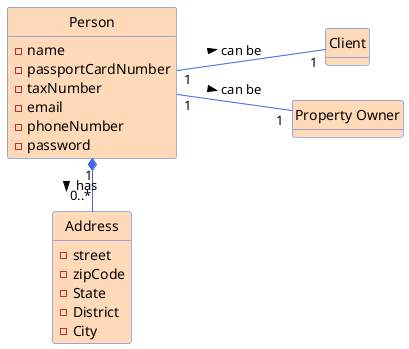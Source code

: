 @startuml
'skinparam monochrome true
skinparam packageStyle rectangle
skinparam shadowing false
'skinparam linetype ortho
left to right direction
'skinparam classAttributeIconSize 0
hide circle
hide methods
'---------File styling---------
skinparam class {
    BackgroundColor PeachPuff
    ArrowColor RoyalBlue
    BorderColor RoyalBlue
}
'------------|Actors|----------------
class Person {
    - name
    - passportCardNumber
    - taxNumber
    - email
    - phoneNumber
    - password
}
class Client{

}
class "Property Owner" as PO {

}
class Address{
    - street
    - zipCode
    - State
    - District
    - City
}

'-------------------connections------------------


Person "1" -- "1" Client : can be >
Person "1" -- "1" PO : can be >

Person "1" *- "0..*" Address : has >
'--------------------heritage--------------------



@enduml